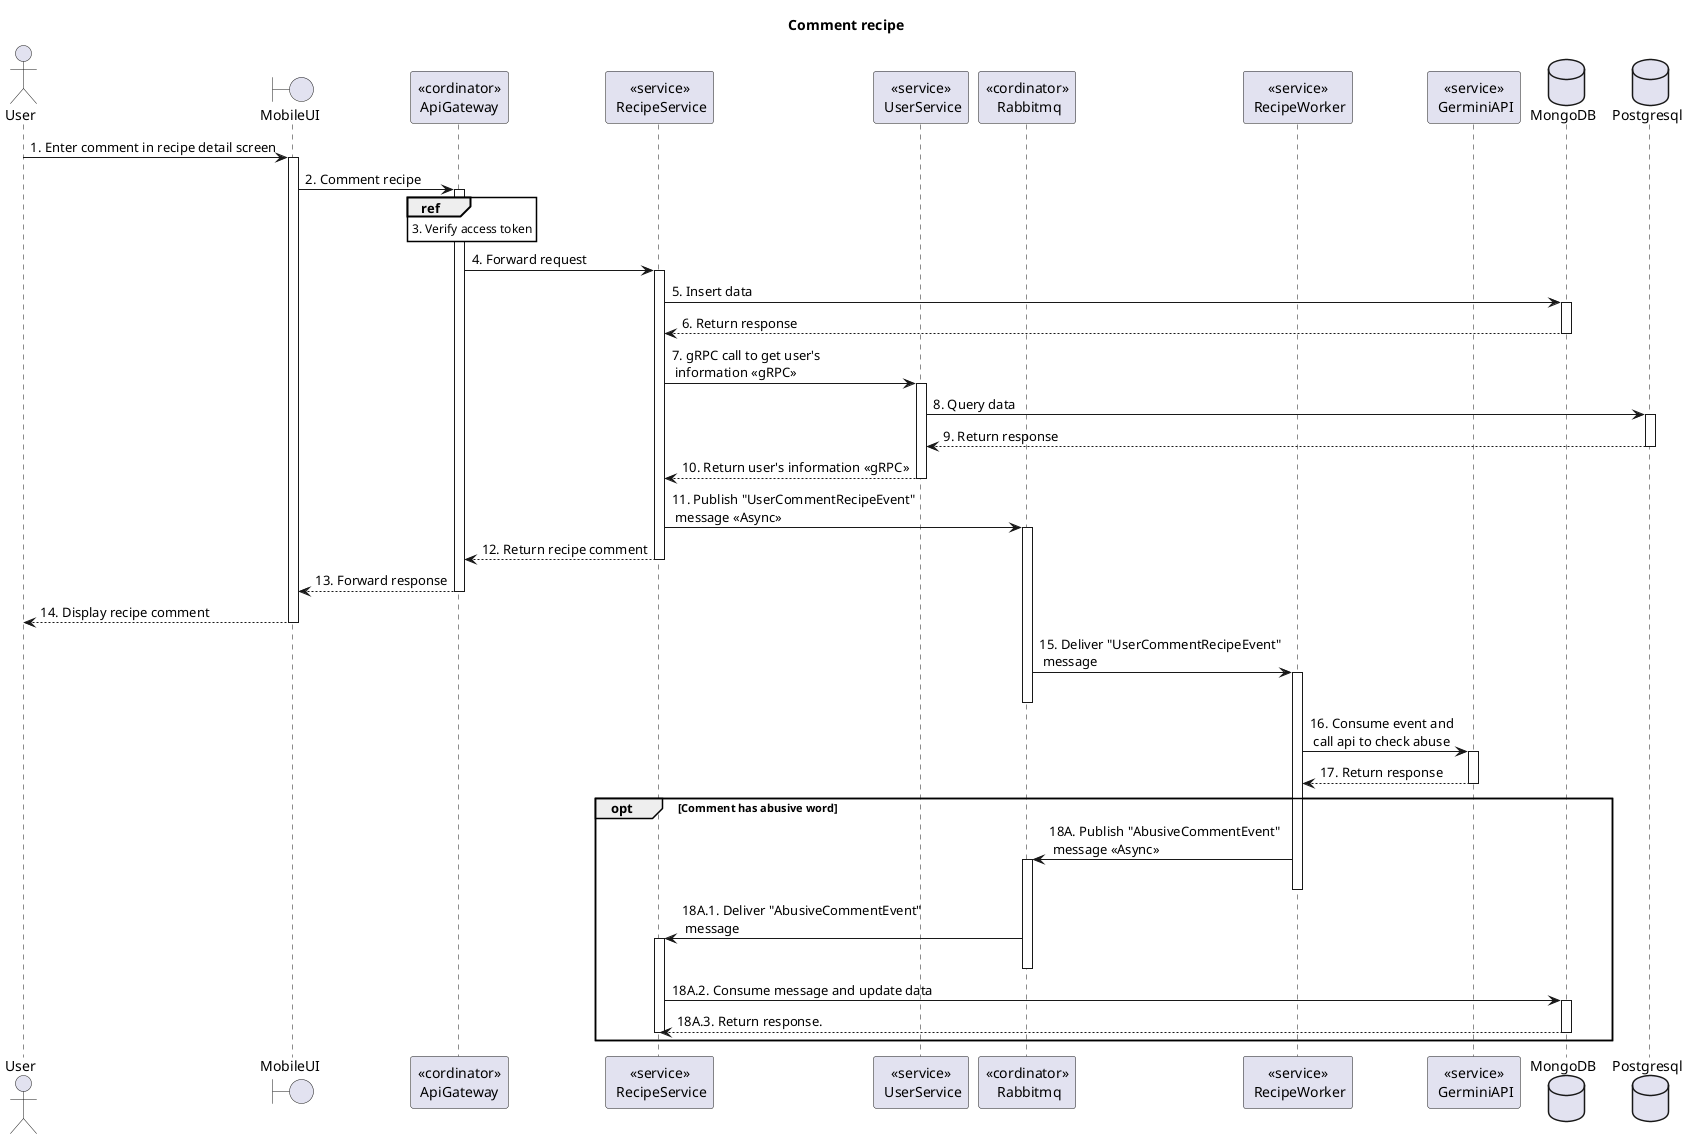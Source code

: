 @startuml Sequence
title "Comment recipe"
<style>
  sequenceDiagram {
    reference {
      BackGroundColor white
    }
}
</style>

actor User
boundary MobileUI
participant "<<cordinator>>\nApiGateway" as ApiGateway
participant "<<service>>\n RecipeService" as RecipeService
participant "<<service>>\n UserService" as UserService
participant "<<cordinator>>\n Rabbitmq" as Rabbitmq
participant "<<service>>\n RecipeWorker" as RecipeWorker
participant "<<service>>\n GerminiAPI" as GerminiAPI
database MongoDB
database Postgresql

User -> MobileUI++: 1. Enter comment in recipe detail screen

MobileUI -> ApiGateway++: 2. Comment recipe

ref over ApiGateway: 3. Verify access token

ApiGateway -> RecipeService++: 4. Forward request

RecipeService -> MongoDB++: 5. Insert data
RecipeService <-- MongoDB--: 6. Return response

RecipeService -> UserService++: 7. gRPC call to get user's \n information <<gRPC>>
UserService -> Postgresql++: 8. Query data
UserService <-- Postgresql--: 9. Return response
RecipeService <-- UserService--: 10. Return user's information <<gRPC>>

RecipeService -> Rabbitmq++: 11. Publish "UserCommentRecipeEvent" \n message <<Async>>

ApiGateway <-- RecipeService--: 12. Return recipe comment
MobileUI <-- ApiGateway--: 13. Forward response
User <-- MobileUI--: 14. Display recipe comment

Rabbitmq -> RecipeWorker++: 15. Deliver "UserCommentRecipeEvent"\n message
deactivate Rabbitmq

RecipeWorker -> GerminiAPI++: 16. Consume event and \n call api to check abuse
RecipeWorker <-- GerminiAPI--: 17. Return response

opt Comment has abusive word
    RecipeWorker -> Rabbitmq++: 18A. Publish "AbusiveCommentEvent" \n message <<Async>>
    deactivate RecipeWorker
    Rabbitmq -> RecipeService++: 18A.1. Deliver "AbusiveCommentEvent"\n message
    deactivate Rabbitmq
    RecipeService -> MongoDB++: 18A.2. Consume message and update data
    RecipeService <-- MongoDB--: 18A.3. Return response.
    deactivate RecipeService
end opt
@enduml
